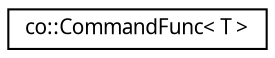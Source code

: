 digraph "Graphical Class Hierarchy"
{
  edge [fontname="Sans",fontsize="10",labelfontname="Sans",labelfontsize="10"];
  node [fontname="Sans",fontsize="10",shape=record];
  rankdir="LR";
  Node1 [label="co::CommandFunc\< T \>",height=0.2,width=0.4,color="black", fillcolor="white", style="filled",URL="$classco_1_1CommandFunc.html",tooltip="A wrapper to register a function callback on an object instance. "];
}
